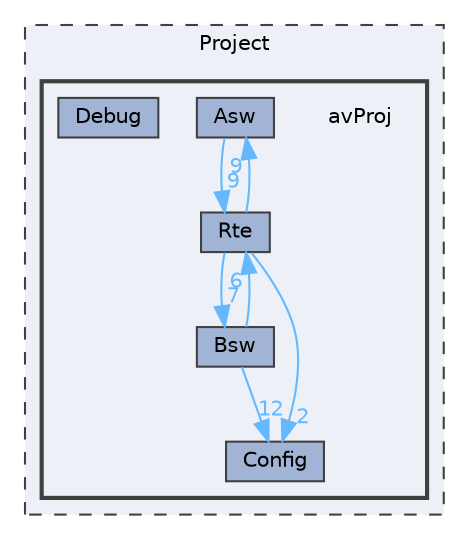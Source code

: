 digraph "Project/avProj"
{
 // LATEX_PDF_SIZE
  bgcolor="transparent";
  edge [fontname=Helvetica,fontsize=10,labelfontname=Helvetica,labelfontsize=10];
  node [fontname=Helvetica,fontsize=10,shape=box,height=0.2,width=0.4];
  compound=true
  subgraph clusterdir_ffd1f789ec7bd0a45fc6ad92579c5070 {
    graph [ bgcolor="#edf0f7", pencolor="grey25", label="Project", fontname=Helvetica,fontsize=10 style="filled,dashed", URL="dir_ffd1f789ec7bd0a45fc6ad92579c5070.html",tooltip=""]
  subgraph clusterdir_922ec3a93220362acb6c052eeec50f2b {
    graph [ bgcolor="#edf0f7", pencolor="grey25", label="", fontname=Helvetica,fontsize=10 style="filled,bold", URL="dir_922ec3a93220362acb6c052eeec50f2b.html",tooltip=""]
    dir_922ec3a93220362acb6c052eeec50f2b [shape=plaintext, label="avProj"];
  dir_451e5911a910c1fe6d341594f6c5cc91 [label="Asw", fillcolor="#a2b4d6", color="grey25", style="filled", URL="dir_451e5911a910c1fe6d341594f6c5cc91.html",tooltip=""];
  dir_049f93a99a76288d022dcf0077f4e815 [label="Bsw", fillcolor="#a2b4d6", color="grey25", style="filled", URL="dir_049f93a99a76288d022dcf0077f4e815.html",tooltip=""];
  dir_6372c9833482547caa045621d154f9b9 [label="Config", fillcolor="#a2b4d6", color="grey25", style="filled", URL="dir_6372c9833482547caa045621d154f9b9.html",tooltip=""];
  dir_456d82b32ea7f4b7d661dc1c47a1b748 [label="Debug", fillcolor="#a2b4d6", color="grey25", style="filled", URL="dir_456d82b32ea7f4b7d661dc1c47a1b748.html",tooltip=""];
  dir_44ac158177b38012ded29e0bce1ce711 [label="Rte", fillcolor="#a2b4d6", color="grey25", style="filled", URL="dir_44ac158177b38012ded29e0bce1ce711.html",tooltip=""];
  }
  }
  dir_451e5911a910c1fe6d341594f6c5cc91->dir_44ac158177b38012ded29e0bce1ce711 [headlabel="9", labeldistance=1.5 headhref="dir_000004_000082.html" color="steelblue1" fontcolor="steelblue1"];
  dir_049f93a99a76288d022dcf0077f4e815->dir_44ac158177b38012ded29e0bce1ce711 [headlabel="6", labeldistance=1.5 headhref="dir_000011_000082.html" color="steelblue1" fontcolor="steelblue1"];
  dir_049f93a99a76288d022dcf0077f4e815->dir_6372c9833482547caa045621d154f9b9 [headlabel="12", labeldistance=1.5 headhref="dir_000011_000024.html" color="steelblue1" fontcolor="steelblue1"];
  dir_44ac158177b38012ded29e0bce1ce711->dir_049f93a99a76288d022dcf0077f4e815 [headlabel="7", labeldistance=1.5 headhref="dir_000082_000011.html" color="steelblue1" fontcolor="steelblue1"];
  dir_44ac158177b38012ded29e0bce1ce711->dir_451e5911a910c1fe6d341594f6c5cc91 [headlabel="9", labeldistance=1.5 headhref="dir_000082_000004.html" color="steelblue1" fontcolor="steelblue1"];
  dir_44ac158177b38012ded29e0bce1ce711->dir_6372c9833482547caa045621d154f9b9 [headlabel="2", labeldistance=1.5 headhref="dir_000082_000024.html" color="steelblue1" fontcolor="steelblue1"];
}
